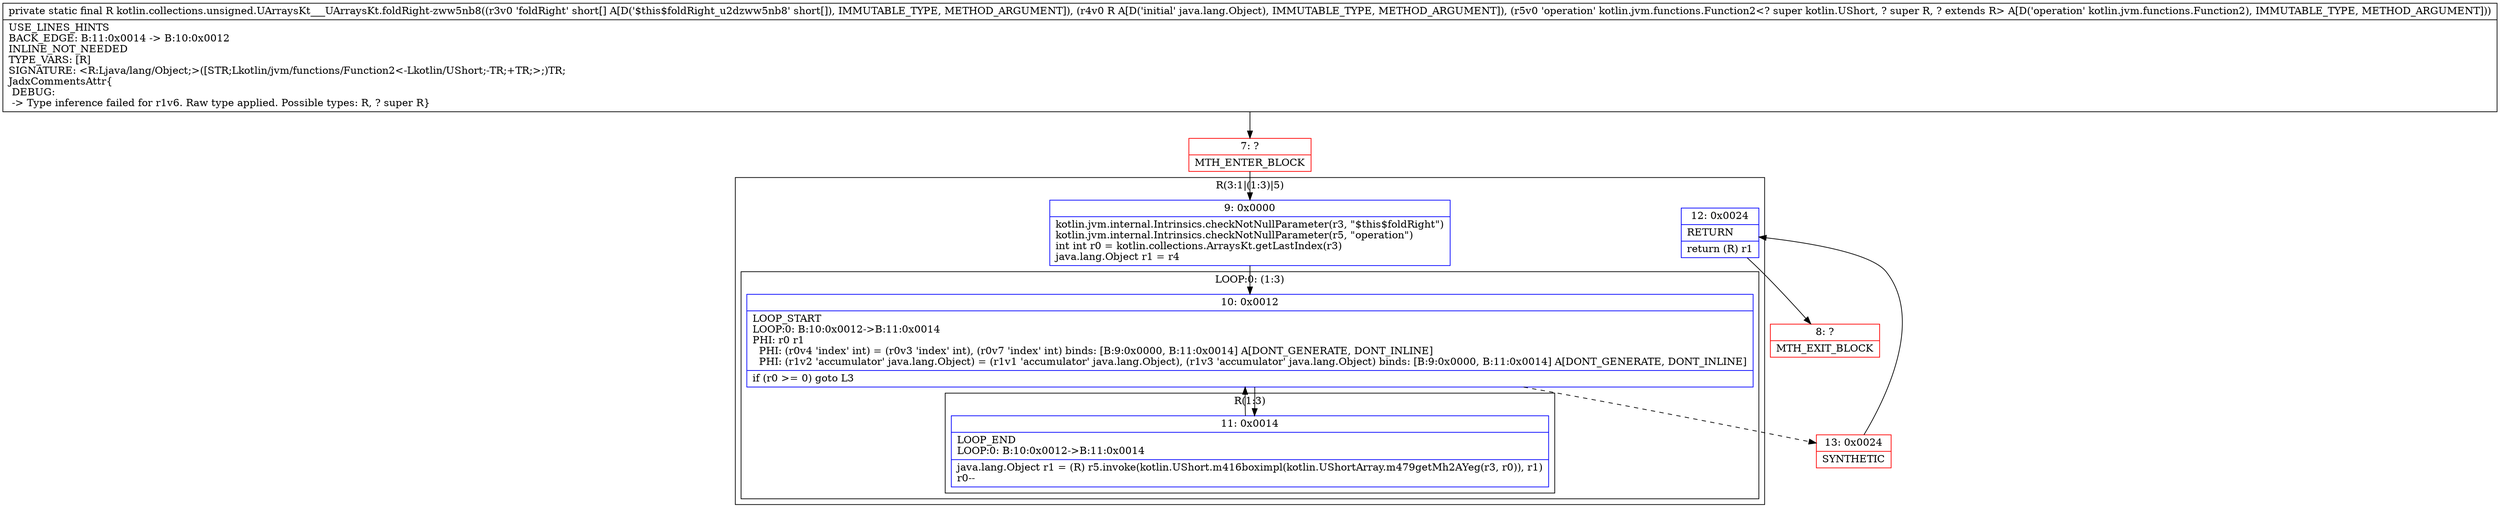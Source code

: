 digraph "CFG forkotlin.collections.unsigned.UArraysKt___UArraysKt.foldRight\-zww5nb8([SLjava\/lang\/Object;Lkotlin\/jvm\/functions\/Function2;)Ljava\/lang\/Object;" {
subgraph cluster_Region_640126682 {
label = "R(3:1|(1:3)|5)";
node [shape=record,color=blue];
Node_9 [shape=record,label="{9\:\ 0x0000|kotlin.jvm.internal.Intrinsics.checkNotNullParameter(r3, \"$this$foldRight\")\lkotlin.jvm.internal.Intrinsics.checkNotNullParameter(r5, \"operation\")\lint int r0 = kotlin.collections.ArraysKt.getLastIndex(r3)\ljava.lang.Object r1 = r4\l}"];
subgraph cluster_LoopRegion_1579327379 {
label = "LOOP:0: (1:3)";
node [shape=record,color=blue];
Node_10 [shape=record,label="{10\:\ 0x0012|LOOP_START\lLOOP:0: B:10:0x0012\-\>B:11:0x0014\lPHI: r0 r1 \l  PHI: (r0v4 'index' int) = (r0v3 'index' int), (r0v7 'index' int) binds: [B:9:0x0000, B:11:0x0014] A[DONT_GENERATE, DONT_INLINE]\l  PHI: (r1v2 'accumulator' java.lang.Object) = (r1v1 'accumulator' java.lang.Object), (r1v3 'accumulator' java.lang.Object) binds: [B:9:0x0000, B:11:0x0014] A[DONT_GENERATE, DONT_INLINE]\l|if (r0 \>= 0) goto L3\l}"];
subgraph cluster_Region_201538284 {
label = "R(1:3)";
node [shape=record,color=blue];
Node_11 [shape=record,label="{11\:\ 0x0014|LOOP_END\lLOOP:0: B:10:0x0012\-\>B:11:0x0014\l|java.lang.Object r1 = (R) r5.invoke(kotlin.UShort.m416boximpl(kotlin.UShortArray.m479getMh2AYeg(r3, r0)), r1)\lr0\-\-\l}"];
}
}
Node_12 [shape=record,label="{12\:\ 0x0024|RETURN\l|return (R) r1\l}"];
}
Node_7 [shape=record,color=red,label="{7\:\ ?|MTH_ENTER_BLOCK\l}"];
Node_13 [shape=record,color=red,label="{13\:\ 0x0024|SYNTHETIC\l}"];
Node_8 [shape=record,color=red,label="{8\:\ ?|MTH_EXIT_BLOCK\l}"];
MethodNode[shape=record,label="{private static final R kotlin.collections.unsigned.UArraysKt___UArraysKt.foldRight\-zww5nb8((r3v0 'foldRight' short[] A[D('$this$foldRight_u2dzww5nb8' short[]), IMMUTABLE_TYPE, METHOD_ARGUMENT]), (r4v0 R A[D('initial' java.lang.Object), IMMUTABLE_TYPE, METHOD_ARGUMENT]), (r5v0 'operation' kotlin.jvm.functions.Function2\<? super kotlin.UShort, ? super R, ? extends R\> A[D('operation' kotlin.jvm.functions.Function2), IMMUTABLE_TYPE, METHOD_ARGUMENT]))  | USE_LINES_HINTS\lBACK_EDGE: B:11:0x0014 \-\> B:10:0x0012\lINLINE_NOT_NEEDED\lTYPE_VARS: [R]\lSIGNATURE: \<R:Ljava\/lang\/Object;\>([STR;Lkotlin\/jvm\/functions\/Function2\<\-Lkotlin\/UShort;\-TR;+TR;\>;)TR;\lJadxCommentsAttr\{\l DEBUG: \l \-\> Type inference failed for r1v6. Raw type applied. Possible types: R, ? super R\}\l}"];
MethodNode -> Node_7;Node_9 -> Node_10;
Node_10 -> Node_11;
Node_10 -> Node_13[style=dashed];
Node_11 -> Node_10;
Node_12 -> Node_8;
Node_7 -> Node_9;
Node_13 -> Node_12;
}

